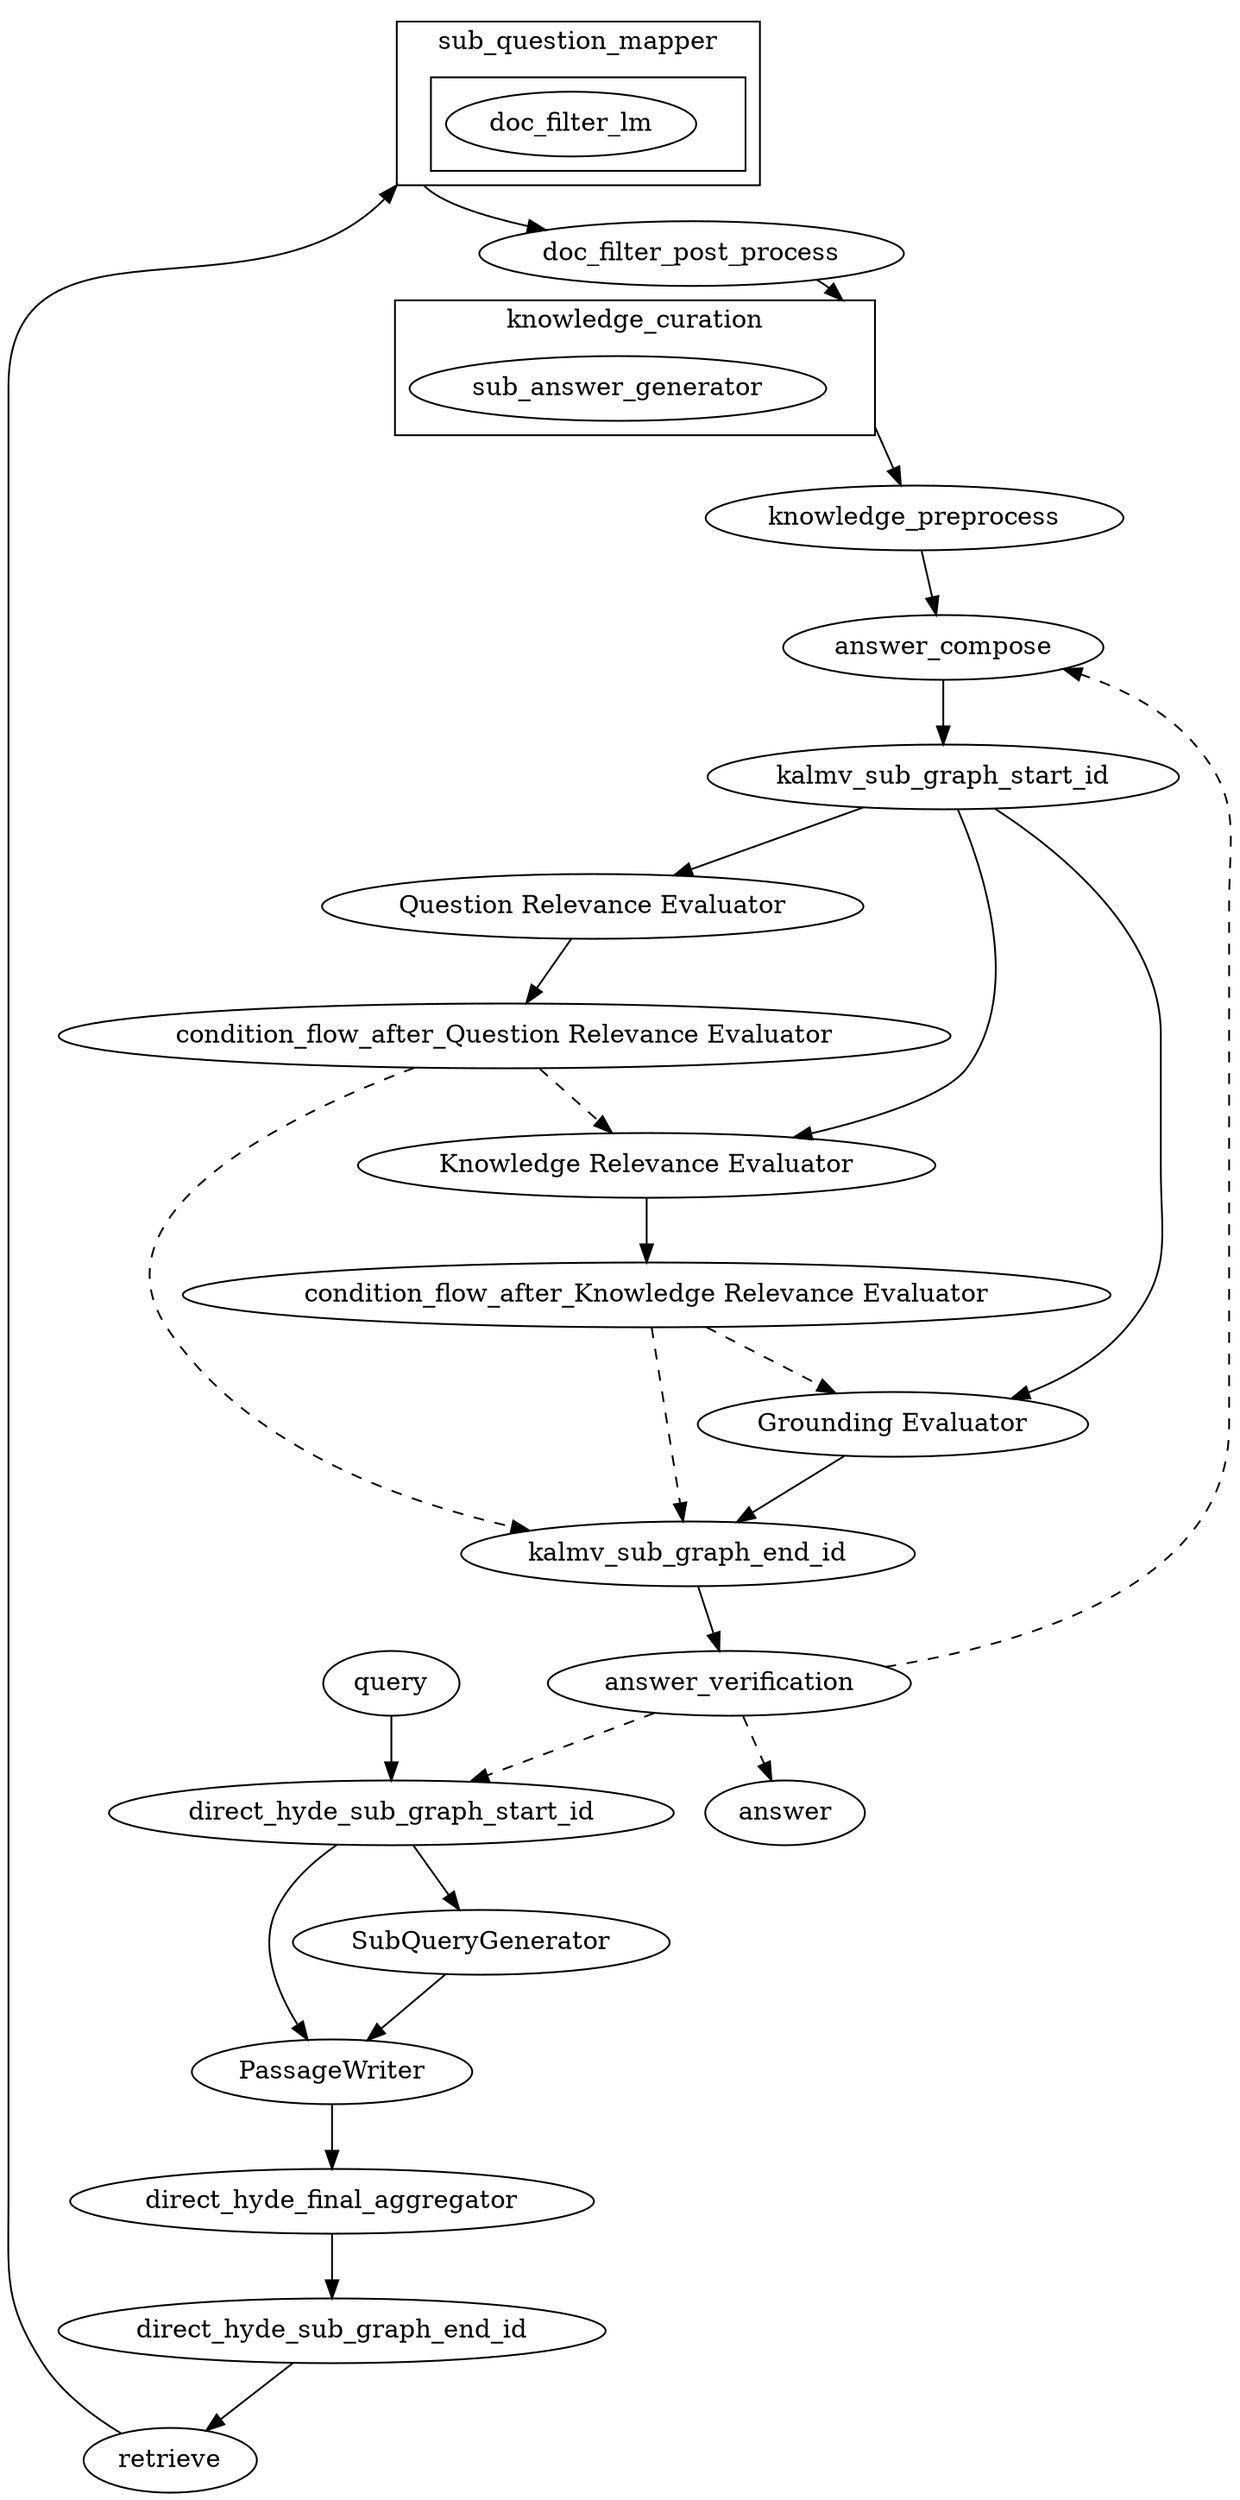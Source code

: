 digraph {
	compound=true
	_rag_cluster_ancor [fixedsize=true height=0 style=invis width=0]
	query -> direct_hyde_sub_graph_start_id
	retrieve -> _sub_question_mapper_cluster_ancor [lhead=cluster_sub_question_mapper]
	_sub_question_mapper_cluster_ancor -> doc_filter_post_process [ltail=cluster_sub_question_mapper]
	doc_filter_post_process -> _knowledge_curation_cluster_ancor [lhead=cluster_knowledge_curation]
	_knowledge_curation_cluster_ancor -> knowledge_preprocess [ltail=cluster_knowledge_curation]
	knowledge_preprocess -> answer_compose
	answer_compose -> kalmv_sub_graph_start_id
	direct_hyde_final_aggregator -> direct_hyde_sub_graph_end_id
	PassageWriter -> direct_hyde_final_aggregator
	direct_hyde_sub_graph_start_id -> SubQueryGenerator
	direct_hyde_sub_graph_start_id -> PassageWriter
	SubQueryGenerator -> PassageWriter
	direct_hyde_sub_graph_end_id -> retrieve
	"Grounding Evaluator" -> kalmv_sub_graph_end_id
	"Question Relevance Evaluator" -> "condition_flow_after_Question Relevance Evaluator"
	"Knowledge Relevance Evaluator" -> "condition_flow_after_Knowledge Relevance Evaluator"
	kalmv_sub_graph_start_id -> "Question Relevance Evaluator"
	kalmv_sub_graph_start_id -> "Knowledge Relevance Evaluator"
	kalmv_sub_graph_start_id -> "Grounding Evaluator"
	kalmv_sub_graph_end_id -> answer_verification
	answer_verification -> direct_hyde_sub_graph_start_id [style=dashed]
	answer_verification -> answer_compose [style=dashed]
	answer_verification -> answer [style=dashed]
	"condition_flow_after_Question Relevance Evaluator" -> "Knowledge Relevance Evaluator" [style=dashed]
	"condition_flow_after_Question Relevance Evaluator" -> kalmv_sub_graph_end_id [style=dashed]
	"condition_flow_after_Knowledge Relevance Evaluator" -> "Grounding Evaluator" [style=dashed]
	"condition_flow_after_Knowledge Relevance Evaluator" -> kalmv_sub_graph_end_id [style=dashed]
	subgraph cluster_sub_question_mapper {
		_sub_question_mapper_cluster_ancor [fixedsize=true height=0 style=invis width=0]
		subgraph cluster_doc_mapper {
			_doc_mapper_cluster_ancor [fixedsize=true height=0 style=invis width=0]
			doc_filter_lm
		}
		label=sub_question_mapper
	}
	subgraph cluster_knowledge_curation {
		_knowledge_curation_cluster_ancor [fixedsize=true height=0 style=invis width=0]
		sub_answer_generator
		label=knowledge_curation
	}
}
